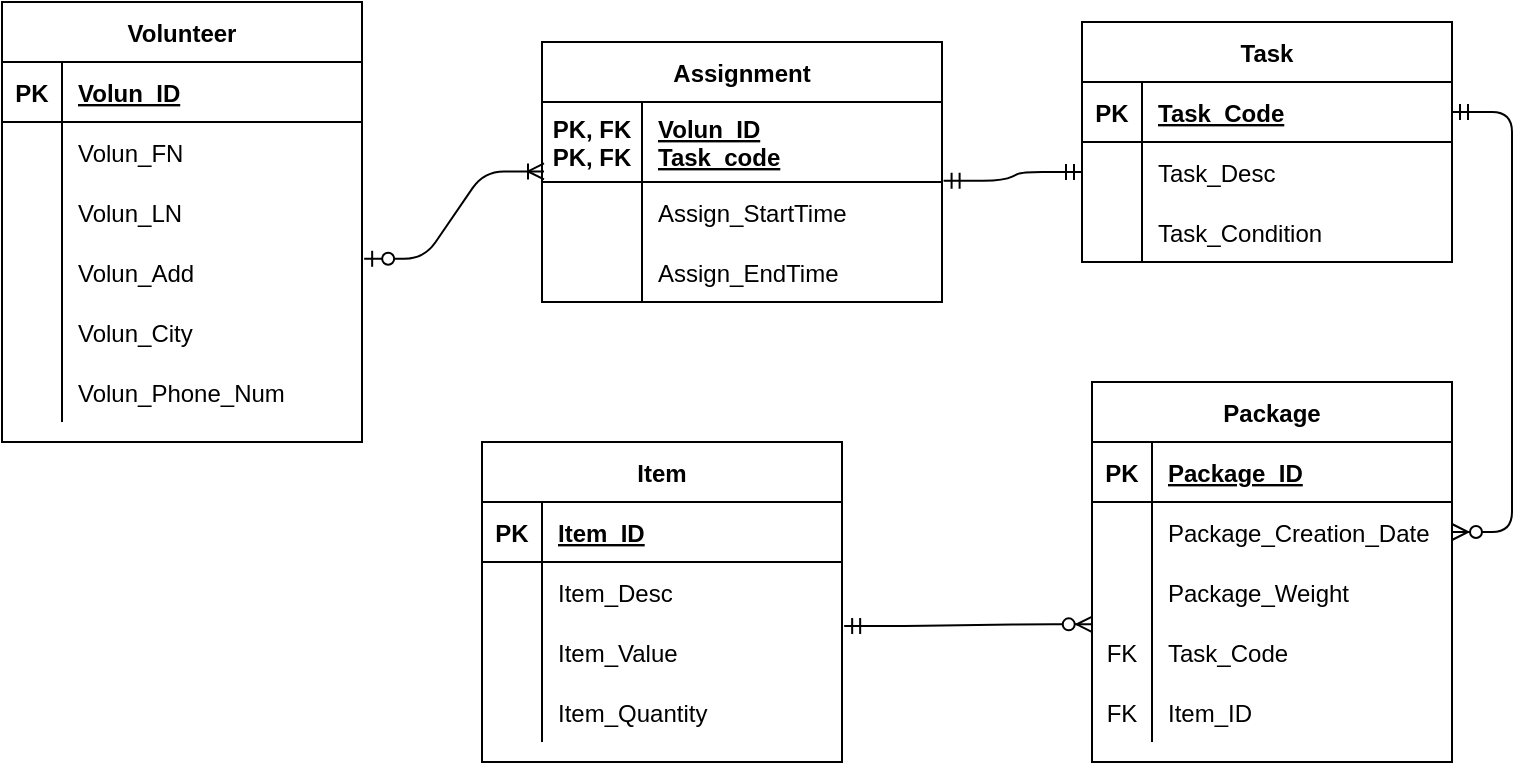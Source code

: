 <mxfile version="14.6.11" type="github">
  <diagram id="Z4SOlPhbXDCeq8NCCovU" name="Page-1">
    <mxGraphModel dx="788" dy="455" grid="1" gridSize="10" guides="1" tooltips="1" connect="1" arrows="1" fold="1" page="1" pageScale="1" pageWidth="850" pageHeight="1100" math="0" shadow="0">
      <root>
        <mxCell id="0" />
        <mxCell id="1" parent="0" />
        <mxCell id="c0X-2HNpdHW1A8r7ZwH--13" value="Volunteer" style="shape=table;startSize=30;container=1;collapsible=1;childLayout=tableLayout;fixedRows=1;rowLines=0;fontStyle=1;align=center;resizeLast=1;" parent="1" vertex="1">
          <mxGeometry x="40" y="40" width="180" height="220" as="geometry" />
        </mxCell>
        <mxCell id="c0X-2HNpdHW1A8r7ZwH--14" value="" style="shape=partialRectangle;collapsible=0;dropTarget=0;pointerEvents=0;fillColor=none;top=0;left=0;bottom=1;right=0;points=[[0,0.5],[1,0.5]];portConstraint=eastwest;" parent="c0X-2HNpdHW1A8r7ZwH--13" vertex="1">
          <mxGeometry y="30" width="180" height="30" as="geometry" />
        </mxCell>
        <mxCell id="c0X-2HNpdHW1A8r7ZwH--15" value="PK" style="shape=partialRectangle;connectable=0;fillColor=none;top=0;left=0;bottom=0;right=0;fontStyle=1;overflow=hidden;" parent="c0X-2HNpdHW1A8r7ZwH--14" vertex="1">
          <mxGeometry width="30" height="30" as="geometry" />
        </mxCell>
        <mxCell id="c0X-2HNpdHW1A8r7ZwH--16" value="Volun_ID" style="shape=partialRectangle;connectable=0;fillColor=none;top=0;left=0;bottom=0;right=0;align=left;spacingLeft=6;fontStyle=5;overflow=hidden;" parent="c0X-2HNpdHW1A8r7ZwH--14" vertex="1">
          <mxGeometry x="30" width="150" height="30" as="geometry" />
        </mxCell>
        <mxCell id="c0X-2HNpdHW1A8r7ZwH--17" value="" style="shape=partialRectangle;collapsible=0;dropTarget=0;pointerEvents=0;fillColor=none;top=0;left=0;bottom=0;right=0;points=[[0,0.5],[1,0.5]];portConstraint=eastwest;" parent="c0X-2HNpdHW1A8r7ZwH--13" vertex="1">
          <mxGeometry y="60" width="180" height="30" as="geometry" />
        </mxCell>
        <mxCell id="c0X-2HNpdHW1A8r7ZwH--18" value="" style="shape=partialRectangle;connectable=0;fillColor=none;top=0;left=0;bottom=0;right=0;editable=1;overflow=hidden;" parent="c0X-2HNpdHW1A8r7ZwH--17" vertex="1">
          <mxGeometry width="30" height="30" as="geometry" />
        </mxCell>
        <mxCell id="c0X-2HNpdHW1A8r7ZwH--19" value="Volun_FN" style="shape=partialRectangle;connectable=0;fillColor=none;top=0;left=0;bottom=0;right=0;align=left;spacingLeft=6;overflow=hidden;" parent="c0X-2HNpdHW1A8r7ZwH--17" vertex="1">
          <mxGeometry x="30" width="150" height="30" as="geometry" />
        </mxCell>
        <mxCell id="c0X-2HNpdHW1A8r7ZwH--20" value="" style="shape=partialRectangle;collapsible=0;dropTarget=0;pointerEvents=0;fillColor=none;top=0;left=0;bottom=0;right=0;points=[[0,0.5],[1,0.5]];portConstraint=eastwest;" parent="c0X-2HNpdHW1A8r7ZwH--13" vertex="1">
          <mxGeometry y="90" width="180" height="30" as="geometry" />
        </mxCell>
        <mxCell id="c0X-2HNpdHW1A8r7ZwH--21" value="" style="shape=partialRectangle;connectable=0;fillColor=none;top=0;left=0;bottom=0;right=0;editable=1;overflow=hidden;" parent="c0X-2HNpdHW1A8r7ZwH--20" vertex="1">
          <mxGeometry width="30" height="30" as="geometry" />
        </mxCell>
        <mxCell id="c0X-2HNpdHW1A8r7ZwH--22" value="Volun_LN" style="shape=partialRectangle;connectable=0;fillColor=none;top=0;left=0;bottom=0;right=0;align=left;spacingLeft=6;overflow=hidden;" parent="c0X-2HNpdHW1A8r7ZwH--20" vertex="1">
          <mxGeometry x="30" width="150" height="30" as="geometry" />
        </mxCell>
        <mxCell id="c0X-2HNpdHW1A8r7ZwH--23" value="" style="shape=partialRectangle;collapsible=0;dropTarget=0;pointerEvents=0;fillColor=none;top=0;left=0;bottom=0;right=0;points=[[0,0.5],[1,0.5]];portConstraint=eastwest;" parent="c0X-2HNpdHW1A8r7ZwH--13" vertex="1">
          <mxGeometry y="120" width="180" height="30" as="geometry" />
        </mxCell>
        <mxCell id="c0X-2HNpdHW1A8r7ZwH--24" value="" style="shape=partialRectangle;connectable=0;fillColor=none;top=0;left=0;bottom=0;right=0;editable=1;overflow=hidden;" parent="c0X-2HNpdHW1A8r7ZwH--23" vertex="1">
          <mxGeometry width="30" height="30" as="geometry" />
        </mxCell>
        <mxCell id="c0X-2HNpdHW1A8r7ZwH--25" value="Volun_Add" style="shape=partialRectangle;connectable=0;fillColor=none;top=0;left=0;bottom=0;right=0;align=left;spacingLeft=6;overflow=hidden;" parent="c0X-2HNpdHW1A8r7ZwH--23" vertex="1">
          <mxGeometry x="30" width="150" height="30" as="geometry" />
        </mxCell>
        <mxCell id="F4ZC7x9dPt58kTHcJHno-4" value="" style="shape=partialRectangle;collapsible=0;dropTarget=0;pointerEvents=0;fillColor=none;top=0;left=0;bottom=0;right=0;points=[[0,0.5],[1,0.5]];portConstraint=eastwest;" vertex="1" parent="c0X-2HNpdHW1A8r7ZwH--13">
          <mxGeometry y="150" width="180" height="30" as="geometry" />
        </mxCell>
        <mxCell id="F4ZC7x9dPt58kTHcJHno-5" value="" style="shape=partialRectangle;connectable=0;fillColor=none;top=0;left=0;bottom=0;right=0;editable=1;overflow=hidden;" vertex="1" parent="F4ZC7x9dPt58kTHcJHno-4">
          <mxGeometry width="30" height="30" as="geometry" />
        </mxCell>
        <mxCell id="F4ZC7x9dPt58kTHcJHno-6" value="Volun_City" style="shape=partialRectangle;connectable=0;fillColor=none;top=0;left=0;bottom=0;right=0;align=left;spacingLeft=6;overflow=hidden;" vertex="1" parent="F4ZC7x9dPt58kTHcJHno-4">
          <mxGeometry x="30" width="150" height="30" as="geometry" />
        </mxCell>
        <mxCell id="F4ZC7x9dPt58kTHcJHno-1" value="" style="shape=partialRectangle;collapsible=0;dropTarget=0;pointerEvents=0;fillColor=none;top=0;left=0;bottom=0;right=0;points=[[0,0.5],[1,0.5]];portConstraint=eastwest;" vertex="1" parent="c0X-2HNpdHW1A8r7ZwH--13">
          <mxGeometry y="180" width="180" height="30" as="geometry" />
        </mxCell>
        <mxCell id="F4ZC7x9dPt58kTHcJHno-2" value="" style="shape=partialRectangle;connectable=0;fillColor=none;top=0;left=0;bottom=0;right=0;editable=1;overflow=hidden;" vertex="1" parent="F4ZC7x9dPt58kTHcJHno-1">
          <mxGeometry width="30" height="30" as="geometry" />
        </mxCell>
        <mxCell id="F4ZC7x9dPt58kTHcJHno-3" value="Volun_Phone_Num" style="shape=partialRectangle;connectable=0;fillColor=none;top=0;left=0;bottom=0;right=0;align=left;spacingLeft=6;overflow=hidden;" vertex="1" parent="F4ZC7x9dPt58kTHcJHno-1">
          <mxGeometry x="30" width="150" height="30" as="geometry" />
        </mxCell>
        <mxCell id="c0X-2HNpdHW1A8r7ZwH--41" value="Task" style="shape=table;startSize=30;container=1;collapsible=1;childLayout=tableLayout;fixedRows=1;rowLines=0;fontStyle=1;align=center;resizeLast=1;strokeColor=#000000;" parent="1" vertex="1">
          <mxGeometry x="580" y="50" width="185" height="120" as="geometry" />
        </mxCell>
        <mxCell id="c0X-2HNpdHW1A8r7ZwH--42" value="" style="shape=partialRectangle;collapsible=0;dropTarget=0;pointerEvents=0;fillColor=none;top=0;left=0;bottom=1;right=0;points=[[0,0.5],[1,0.5]];portConstraint=eastwest;" parent="c0X-2HNpdHW1A8r7ZwH--41" vertex="1">
          <mxGeometry y="30" width="185" height="30" as="geometry" />
        </mxCell>
        <mxCell id="c0X-2HNpdHW1A8r7ZwH--43" value="PK" style="shape=partialRectangle;connectable=0;fillColor=none;top=0;left=0;bottom=0;right=0;fontStyle=1;overflow=hidden;" parent="c0X-2HNpdHW1A8r7ZwH--42" vertex="1">
          <mxGeometry width="30" height="30" as="geometry" />
        </mxCell>
        <mxCell id="c0X-2HNpdHW1A8r7ZwH--44" value="Task_Code" style="shape=partialRectangle;connectable=0;fillColor=none;top=0;left=0;bottom=0;right=0;align=left;spacingLeft=6;fontStyle=5;overflow=hidden;" parent="c0X-2HNpdHW1A8r7ZwH--42" vertex="1">
          <mxGeometry x="30" width="155" height="30" as="geometry" />
        </mxCell>
        <mxCell id="c0X-2HNpdHW1A8r7ZwH--45" value="" style="shape=partialRectangle;collapsible=0;dropTarget=0;pointerEvents=0;fillColor=none;top=0;left=0;bottom=0;right=0;points=[[0,0.5],[1,0.5]];portConstraint=eastwest;" parent="c0X-2HNpdHW1A8r7ZwH--41" vertex="1">
          <mxGeometry y="60" width="185" height="30" as="geometry" />
        </mxCell>
        <mxCell id="c0X-2HNpdHW1A8r7ZwH--46" value="" style="shape=partialRectangle;connectable=0;fillColor=none;top=0;left=0;bottom=0;right=0;editable=1;overflow=hidden;" parent="c0X-2HNpdHW1A8r7ZwH--45" vertex="1">
          <mxGeometry width="30" height="30" as="geometry" />
        </mxCell>
        <mxCell id="c0X-2HNpdHW1A8r7ZwH--47" value="Task_Desc" style="shape=partialRectangle;connectable=0;fillColor=none;top=0;left=0;bottom=0;right=0;align=left;spacingLeft=6;overflow=hidden;" parent="c0X-2HNpdHW1A8r7ZwH--45" vertex="1">
          <mxGeometry x="30" width="155" height="30" as="geometry" />
        </mxCell>
        <mxCell id="F4ZC7x9dPt58kTHcJHno-27" value="" style="shape=partialRectangle;collapsible=0;dropTarget=0;pointerEvents=0;fillColor=none;top=0;left=0;bottom=0;right=0;points=[[0,0.5],[1,0.5]];portConstraint=eastwest;" vertex="1" parent="c0X-2HNpdHW1A8r7ZwH--41">
          <mxGeometry y="90" width="185" height="30" as="geometry" />
        </mxCell>
        <mxCell id="F4ZC7x9dPt58kTHcJHno-28" value="" style="shape=partialRectangle;connectable=0;fillColor=none;top=0;left=0;bottom=0;right=0;editable=1;overflow=hidden;" vertex="1" parent="F4ZC7x9dPt58kTHcJHno-27">
          <mxGeometry width="30" height="30" as="geometry" />
        </mxCell>
        <mxCell id="F4ZC7x9dPt58kTHcJHno-29" value="Task_Condition" style="shape=partialRectangle;connectable=0;fillColor=none;top=0;left=0;bottom=0;right=0;align=left;spacingLeft=6;overflow=hidden;" vertex="1" parent="F4ZC7x9dPt58kTHcJHno-27">
          <mxGeometry x="30" width="155" height="30" as="geometry" />
        </mxCell>
        <mxCell id="c0X-2HNpdHW1A8r7ZwH--54" value="Package" style="shape=table;startSize=30;container=1;collapsible=1;childLayout=tableLayout;fixedRows=1;rowLines=0;fontStyle=1;align=center;resizeLast=1;strokeColor=#000000;" parent="1" vertex="1">
          <mxGeometry x="585" y="230" width="180" height="190" as="geometry" />
        </mxCell>
        <mxCell id="c0X-2HNpdHW1A8r7ZwH--55" value="" style="shape=partialRectangle;collapsible=0;dropTarget=0;pointerEvents=0;fillColor=none;top=0;left=0;bottom=1;right=0;points=[[0,0.5],[1,0.5]];portConstraint=eastwest;" parent="c0X-2HNpdHW1A8r7ZwH--54" vertex="1">
          <mxGeometry y="30" width="180" height="30" as="geometry" />
        </mxCell>
        <mxCell id="c0X-2HNpdHW1A8r7ZwH--56" value="PK" style="shape=partialRectangle;connectable=0;fillColor=none;top=0;left=0;bottom=0;right=0;fontStyle=1;overflow=hidden;" parent="c0X-2HNpdHW1A8r7ZwH--55" vertex="1">
          <mxGeometry width="30" height="30" as="geometry" />
        </mxCell>
        <mxCell id="c0X-2HNpdHW1A8r7ZwH--57" value="Package_ID" style="shape=partialRectangle;connectable=0;fillColor=none;top=0;left=0;bottom=0;right=0;align=left;spacingLeft=6;fontStyle=5;overflow=hidden;" parent="c0X-2HNpdHW1A8r7ZwH--55" vertex="1">
          <mxGeometry x="30" width="150" height="30" as="geometry" />
        </mxCell>
        <mxCell id="c0X-2HNpdHW1A8r7ZwH--58" value="" style="shape=partialRectangle;collapsible=0;dropTarget=0;pointerEvents=0;fillColor=none;top=0;left=0;bottom=0;right=0;points=[[0,0.5],[1,0.5]];portConstraint=eastwest;" parent="c0X-2HNpdHW1A8r7ZwH--54" vertex="1">
          <mxGeometry y="60" width="180" height="30" as="geometry" />
        </mxCell>
        <mxCell id="c0X-2HNpdHW1A8r7ZwH--59" value="" style="shape=partialRectangle;connectable=0;fillColor=none;top=0;left=0;bottom=0;right=0;editable=1;overflow=hidden;" parent="c0X-2HNpdHW1A8r7ZwH--58" vertex="1">
          <mxGeometry width="30" height="30" as="geometry" />
        </mxCell>
        <mxCell id="c0X-2HNpdHW1A8r7ZwH--60" value="Package_Creation_Date" style="shape=partialRectangle;connectable=0;fillColor=none;top=0;left=0;bottom=0;right=0;align=left;spacingLeft=6;overflow=hidden;" parent="c0X-2HNpdHW1A8r7ZwH--58" vertex="1">
          <mxGeometry x="30" width="150" height="30" as="geometry" />
        </mxCell>
        <mxCell id="c0X-2HNpdHW1A8r7ZwH--61" value="" style="shape=partialRectangle;collapsible=0;dropTarget=0;pointerEvents=0;fillColor=none;top=0;left=0;bottom=0;right=0;points=[[0,0.5],[1,0.5]];portConstraint=eastwest;" parent="c0X-2HNpdHW1A8r7ZwH--54" vertex="1">
          <mxGeometry y="90" width="180" height="30" as="geometry" />
        </mxCell>
        <mxCell id="c0X-2HNpdHW1A8r7ZwH--62" value="" style="shape=partialRectangle;connectable=0;fillColor=none;top=0;left=0;bottom=0;right=0;editable=1;overflow=hidden;" parent="c0X-2HNpdHW1A8r7ZwH--61" vertex="1">
          <mxGeometry width="30" height="30" as="geometry" />
        </mxCell>
        <mxCell id="c0X-2HNpdHW1A8r7ZwH--63" value="Package_Weight" style="shape=partialRectangle;connectable=0;fillColor=none;top=0;left=0;bottom=0;right=0;align=left;spacingLeft=6;overflow=hidden;" parent="c0X-2HNpdHW1A8r7ZwH--61" vertex="1">
          <mxGeometry x="30" width="150" height="30" as="geometry" />
        </mxCell>
        <mxCell id="c0X-2HNpdHW1A8r7ZwH--64" value="" style="shape=partialRectangle;collapsible=0;dropTarget=0;pointerEvents=0;fillColor=none;top=0;left=0;bottom=0;right=0;points=[[0,0.5],[1,0.5]];portConstraint=eastwest;" parent="c0X-2HNpdHW1A8r7ZwH--54" vertex="1">
          <mxGeometry y="120" width="180" height="30" as="geometry" />
        </mxCell>
        <mxCell id="c0X-2HNpdHW1A8r7ZwH--65" value="FK" style="shape=partialRectangle;connectable=0;fillColor=none;top=0;left=0;bottom=0;right=0;editable=1;overflow=hidden;" parent="c0X-2HNpdHW1A8r7ZwH--64" vertex="1">
          <mxGeometry width="30" height="30" as="geometry" />
        </mxCell>
        <mxCell id="c0X-2HNpdHW1A8r7ZwH--66" value="Task_Code" style="shape=partialRectangle;connectable=0;fillColor=none;top=0;left=0;bottom=0;right=0;align=left;spacingLeft=6;overflow=hidden;" parent="c0X-2HNpdHW1A8r7ZwH--64" vertex="1">
          <mxGeometry x="30" width="150" height="30" as="geometry" />
        </mxCell>
        <mxCell id="F4ZC7x9dPt58kTHcJHno-34" value="" style="shape=partialRectangle;collapsible=0;dropTarget=0;pointerEvents=0;fillColor=none;top=0;left=0;bottom=0;right=0;points=[[0,0.5],[1,0.5]];portConstraint=eastwest;" vertex="1" parent="c0X-2HNpdHW1A8r7ZwH--54">
          <mxGeometry y="150" width="180" height="30" as="geometry" />
        </mxCell>
        <mxCell id="F4ZC7x9dPt58kTHcJHno-35" value="FK" style="shape=partialRectangle;connectable=0;fillColor=none;top=0;left=0;bottom=0;right=0;editable=1;overflow=hidden;" vertex="1" parent="F4ZC7x9dPt58kTHcJHno-34">
          <mxGeometry width="30" height="30" as="geometry" />
        </mxCell>
        <mxCell id="F4ZC7x9dPt58kTHcJHno-36" value="Item_ID" style="shape=partialRectangle;connectable=0;fillColor=none;top=0;left=0;bottom=0;right=0;align=left;spacingLeft=6;overflow=hidden;" vertex="1" parent="F4ZC7x9dPt58kTHcJHno-34">
          <mxGeometry x="30" width="150" height="30" as="geometry" />
        </mxCell>
        <mxCell id="c0X-2HNpdHW1A8r7ZwH--68" value="Item" style="shape=table;startSize=30;container=1;collapsible=1;childLayout=tableLayout;fixedRows=1;rowLines=0;fontStyle=1;align=center;resizeLast=1;strokeColor=#000000;" parent="1" vertex="1">
          <mxGeometry x="280" y="260" width="180" height="160" as="geometry" />
        </mxCell>
        <mxCell id="c0X-2HNpdHW1A8r7ZwH--69" value="" style="shape=partialRectangle;collapsible=0;dropTarget=0;pointerEvents=0;fillColor=none;top=0;left=0;bottom=1;right=0;points=[[0,0.5],[1,0.5]];portConstraint=eastwest;" parent="c0X-2HNpdHW1A8r7ZwH--68" vertex="1">
          <mxGeometry y="30" width="180" height="30" as="geometry" />
        </mxCell>
        <mxCell id="c0X-2HNpdHW1A8r7ZwH--70" value="PK" style="shape=partialRectangle;connectable=0;fillColor=none;top=0;left=0;bottom=0;right=0;fontStyle=1;overflow=hidden;" parent="c0X-2HNpdHW1A8r7ZwH--69" vertex="1">
          <mxGeometry width="30" height="30" as="geometry" />
        </mxCell>
        <mxCell id="c0X-2HNpdHW1A8r7ZwH--71" value="Item_ID" style="shape=partialRectangle;connectable=0;fillColor=none;top=0;left=0;bottom=0;right=0;align=left;spacingLeft=6;fontStyle=5;overflow=hidden;" parent="c0X-2HNpdHW1A8r7ZwH--69" vertex="1">
          <mxGeometry x="30" width="150" height="30" as="geometry" />
        </mxCell>
        <mxCell id="c0X-2HNpdHW1A8r7ZwH--72" value="" style="shape=partialRectangle;collapsible=0;dropTarget=0;pointerEvents=0;fillColor=none;top=0;left=0;bottom=0;right=0;points=[[0,0.5],[1,0.5]];portConstraint=eastwest;" parent="c0X-2HNpdHW1A8r7ZwH--68" vertex="1">
          <mxGeometry y="60" width="180" height="30" as="geometry" />
        </mxCell>
        <mxCell id="c0X-2HNpdHW1A8r7ZwH--73" value="" style="shape=partialRectangle;connectable=0;fillColor=none;top=0;left=0;bottom=0;right=0;editable=1;overflow=hidden;" parent="c0X-2HNpdHW1A8r7ZwH--72" vertex="1">
          <mxGeometry width="30" height="30" as="geometry" />
        </mxCell>
        <mxCell id="c0X-2HNpdHW1A8r7ZwH--74" value="Item_Desc" style="shape=partialRectangle;connectable=0;fillColor=none;top=0;left=0;bottom=0;right=0;align=left;spacingLeft=6;overflow=hidden;" parent="c0X-2HNpdHW1A8r7ZwH--72" vertex="1">
          <mxGeometry x="30" width="150" height="30" as="geometry" />
        </mxCell>
        <mxCell id="c0X-2HNpdHW1A8r7ZwH--75" value="" style="shape=partialRectangle;collapsible=0;dropTarget=0;pointerEvents=0;fillColor=none;top=0;left=0;bottom=0;right=0;points=[[0,0.5],[1,0.5]];portConstraint=eastwest;" parent="c0X-2HNpdHW1A8r7ZwH--68" vertex="1">
          <mxGeometry y="90" width="180" height="30" as="geometry" />
        </mxCell>
        <mxCell id="c0X-2HNpdHW1A8r7ZwH--76" value="" style="shape=partialRectangle;connectable=0;fillColor=none;top=0;left=0;bottom=0;right=0;editable=1;overflow=hidden;" parent="c0X-2HNpdHW1A8r7ZwH--75" vertex="1">
          <mxGeometry width="30" height="30" as="geometry" />
        </mxCell>
        <mxCell id="c0X-2HNpdHW1A8r7ZwH--77" value="Item_Value" style="shape=partialRectangle;connectable=0;fillColor=none;top=0;left=0;bottom=0;right=0;align=left;spacingLeft=6;overflow=hidden;" parent="c0X-2HNpdHW1A8r7ZwH--75" vertex="1">
          <mxGeometry x="30" width="150" height="30" as="geometry" />
        </mxCell>
        <mxCell id="c0X-2HNpdHW1A8r7ZwH--78" value="" style="shape=partialRectangle;collapsible=0;dropTarget=0;pointerEvents=0;fillColor=none;top=0;left=0;bottom=0;right=0;points=[[0,0.5],[1,0.5]];portConstraint=eastwest;" parent="c0X-2HNpdHW1A8r7ZwH--68" vertex="1">
          <mxGeometry y="120" width="180" height="30" as="geometry" />
        </mxCell>
        <mxCell id="c0X-2HNpdHW1A8r7ZwH--79" value="" style="shape=partialRectangle;connectable=0;fillColor=none;top=0;left=0;bottom=0;right=0;editable=1;overflow=hidden;" parent="c0X-2HNpdHW1A8r7ZwH--78" vertex="1">
          <mxGeometry width="30" height="30" as="geometry" />
        </mxCell>
        <mxCell id="c0X-2HNpdHW1A8r7ZwH--80" value="Item_Quantity" style="shape=partialRectangle;connectable=0;fillColor=none;top=0;left=0;bottom=0;right=0;align=left;spacingLeft=6;overflow=hidden;" parent="c0X-2HNpdHW1A8r7ZwH--78" vertex="1">
          <mxGeometry x="30" width="150" height="30" as="geometry" />
        </mxCell>
        <mxCell id="F4ZC7x9dPt58kTHcJHno-8" value="" style="edgeStyle=entityRelationEdgeStyle;fontSize=12;html=1;endArrow=ERzeroToMany;startArrow=ERmandOne;entryX=1;entryY=0.5;entryDx=0;entryDy=0;" edge="1" parent="1" source="c0X-2HNpdHW1A8r7ZwH--42" target="c0X-2HNpdHW1A8r7ZwH--58">
          <mxGeometry width="100" height="100" relative="1" as="geometry">
            <mxPoint x="770" y="160" as="sourcePoint" />
            <mxPoint x="370" y="350" as="targetPoint" />
          </mxGeometry>
        </mxCell>
        <mxCell id="F4ZC7x9dPt58kTHcJHno-10" value="Assignment" style="shape=table;startSize=30;container=1;collapsible=1;childLayout=tableLayout;fixedRows=1;rowLines=0;fontStyle=1;align=center;resizeLast=1;" vertex="1" parent="1">
          <mxGeometry x="310" y="60" width="200" height="130" as="geometry" />
        </mxCell>
        <mxCell id="F4ZC7x9dPt58kTHcJHno-11" value="" style="shape=partialRectangle;collapsible=0;dropTarget=0;pointerEvents=0;fillColor=none;top=0;left=0;bottom=1;right=0;points=[[0,0.5],[1,0.5]];portConstraint=eastwest;" vertex="1" parent="F4ZC7x9dPt58kTHcJHno-10">
          <mxGeometry y="30" width="200" height="40" as="geometry" />
        </mxCell>
        <mxCell id="F4ZC7x9dPt58kTHcJHno-12" value="PK, FK&#xa;PK, FK" style="shape=partialRectangle;connectable=0;fillColor=none;top=0;left=0;bottom=0;right=0;fontStyle=1;overflow=hidden;" vertex="1" parent="F4ZC7x9dPt58kTHcJHno-11">
          <mxGeometry width="50" height="40" as="geometry" />
        </mxCell>
        <mxCell id="F4ZC7x9dPt58kTHcJHno-13" value="Volun_ID&#xa;Task_code" style="shape=partialRectangle;connectable=0;fillColor=none;top=0;left=0;bottom=0;right=0;align=left;spacingLeft=6;fontStyle=5;overflow=hidden;" vertex="1" parent="F4ZC7x9dPt58kTHcJHno-11">
          <mxGeometry x="50" width="150" height="40" as="geometry" />
        </mxCell>
        <mxCell id="F4ZC7x9dPt58kTHcJHno-14" value="" style="shape=partialRectangle;collapsible=0;dropTarget=0;pointerEvents=0;fillColor=none;top=0;left=0;bottom=0;right=0;points=[[0,0.5],[1,0.5]];portConstraint=eastwest;" vertex="1" parent="F4ZC7x9dPt58kTHcJHno-10">
          <mxGeometry y="70" width="200" height="30" as="geometry" />
        </mxCell>
        <mxCell id="F4ZC7x9dPt58kTHcJHno-15" value="" style="shape=partialRectangle;connectable=0;fillColor=none;top=0;left=0;bottom=0;right=0;editable=1;overflow=hidden;" vertex="1" parent="F4ZC7x9dPt58kTHcJHno-14">
          <mxGeometry width="50" height="30" as="geometry" />
        </mxCell>
        <mxCell id="F4ZC7x9dPt58kTHcJHno-16" value="Assign_StartTime" style="shape=partialRectangle;connectable=0;fillColor=none;top=0;left=0;bottom=0;right=0;align=left;spacingLeft=6;overflow=hidden;" vertex="1" parent="F4ZC7x9dPt58kTHcJHno-14">
          <mxGeometry x="50" width="150" height="30" as="geometry" />
        </mxCell>
        <mxCell id="F4ZC7x9dPt58kTHcJHno-17" value="" style="shape=partialRectangle;collapsible=0;dropTarget=0;pointerEvents=0;fillColor=none;top=0;left=0;bottom=0;right=0;points=[[0,0.5],[1,0.5]];portConstraint=eastwest;" vertex="1" parent="F4ZC7x9dPt58kTHcJHno-10">
          <mxGeometry y="100" width="200" height="30" as="geometry" />
        </mxCell>
        <mxCell id="F4ZC7x9dPt58kTHcJHno-18" value="" style="shape=partialRectangle;connectable=0;fillColor=none;top=0;left=0;bottom=0;right=0;editable=1;overflow=hidden;" vertex="1" parent="F4ZC7x9dPt58kTHcJHno-17">
          <mxGeometry width="50" height="30" as="geometry" />
        </mxCell>
        <mxCell id="F4ZC7x9dPt58kTHcJHno-19" value="Assign_EndTime" style="shape=partialRectangle;connectable=0;fillColor=none;top=0;left=0;bottom=0;right=0;align=left;spacingLeft=6;overflow=hidden;" vertex="1" parent="F4ZC7x9dPt58kTHcJHno-17">
          <mxGeometry x="50" width="150" height="30" as="geometry" />
        </mxCell>
        <mxCell id="F4ZC7x9dPt58kTHcJHno-37" value="" style="edgeStyle=entityRelationEdgeStyle;fontSize=12;html=1;endArrow=ERoneToMany;startArrow=ERzeroToOne;exitX=1.006;exitY=0.28;exitDx=0;exitDy=0;exitPerimeter=0;entryX=0.005;entryY=0.868;entryDx=0;entryDy=0;entryPerimeter=0;" edge="1" parent="1" source="c0X-2HNpdHW1A8r7ZwH--23" target="F4ZC7x9dPt58kTHcJHno-11">
          <mxGeometry width="100" height="100" relative="1" as="geometry">
            <mxPoint x="240" y="230" as="sourcePoint" />
            <mxPoint x="296" y="136" as="targetPoint" />
          </mxGeometry>
        </mxCell>
        <mxCell id="F4ZC7x9dPt58kTHcJHno-38" value="" style="edgeStyle=entityRelationEdgeStyle;fontSize=12;html=1;endArrow=ERmandOne;startArrow=ERmandOne;entryX=0;entryY=0.5;entryDx=0;entryDy=0;exitX=1.004;exitY=0.985;exitDx=0;exitDy=0;exitPerimeter=0;" edge="1" parent="1" source="F4ZC7x9dPt58kTHcJHno-11" target="c0X-2HNpdHW1A8r7ZwH--45">
          <mxGeometry width="100" height="100" relative="1" as="geometry">
            <mxPoint x="502" y="140" as="sourcePoint" />
            <mxPoint x="530" y="230" as="targetPoint" />
          </mxGeometry>
        </mxCell>
        <mxCell id="F4ZC7x9dPt58kTHcJHno-39" value="" style="edgeStyle=entityRelationEdgeStyle;fontSize=12;html=1;endArrow=ERzeroToMany;startArrow=ERmandOne;exitX=1.006;exitY=1.067;exitDx=0;exitDy=0;exitPerimeter=0;entryX=0.002;entryY=0.039;entryDx=0;entryDy=0;entryPerimeter=0;" edge="1" parent="1" source="c0X-2HNpdHW1A8r7ZwH--72" target="c0X-2HNpdHW1A8r7ZwH--64">
          <mxGeometry width="100" height="100" relative="1" as="geometry">
            <mxPoint x="500" y="520" as="sourcePoint" />
            <mxPoint x="580" y="350" as="targetPoint" />
          </mxGeometry>
        </mxCell>
      </root>
    </mxGraphModel>
  </diagram>
</mxfile>

